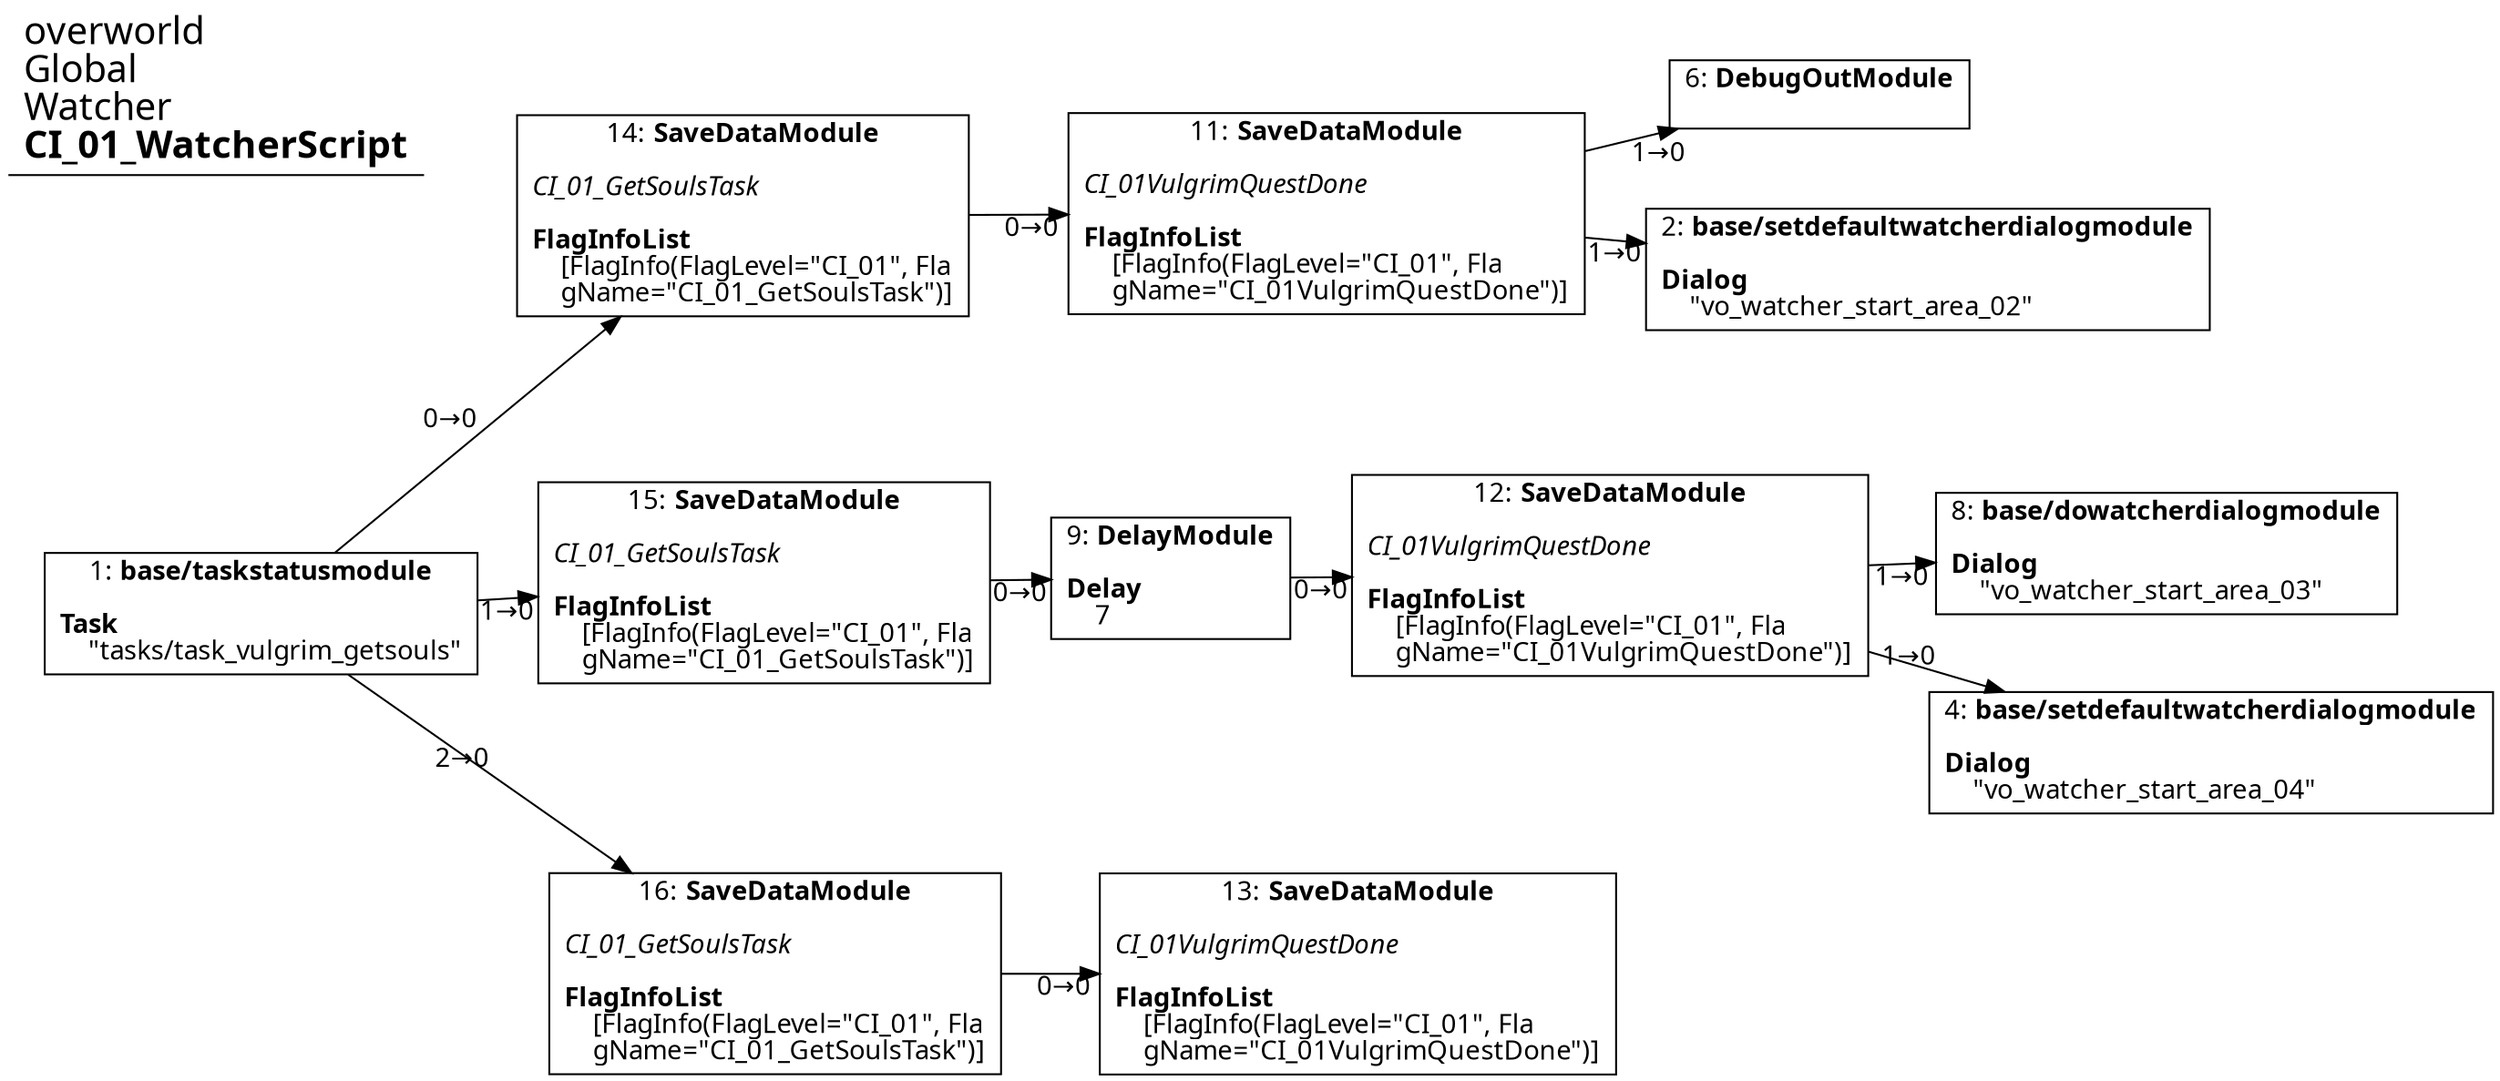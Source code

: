 digraph {
    layout = fdp;
    overlap = prism;
    sep = "+16";
    splines = spline;

    node [ shape = box ];

    graph [ fontname = "Segoe UI" ];
    node [ fontname = "Segoe UI" ];
    edge [ fontname = "Segoe UI" ];

    1 [ label = <1: <b>base/taskstatusmodule</b><br/><br/><b>Task</b><br align="left"/>    &quot;tasks/task_vulgrim_getsouls&quot;<br align="left"/>> ];
    1 [ pos = "0.157,-0.18300001!" ];
    1 -> 14 [ label = "0→0" ];
    1 -> 16 [ label = "2→0" ];
    1 -> 15 [ label = "1→0" ];

    2 [ label = <2: <b>base/setdefaultwatcherdialogmodule</b><br/><br/><b>Dialog</b><br align="left"/>    &quot;vo_watcher_start_area_02&quot;<br align="left"/>> ];
    2 [ pos = "0.88500005,0.004!" ];

    4 [ label = <4: <b>base/setdefaultwatcherdialogmodule</b><br/><br/><b>Dialog</b><br align="left"/>    &quot;vo_watcher_start_area_04&quot;<br align="left"/>> ];
    4 [ pos = "1.0610001,-0.246!" ];

    6 [ label = <6: <b>DebugOutModule</b><br/><br/>> ];
    6 [ pos = "0.88400006,0.091000006!" ];

    8 [ label = <8: <b>base/dowatcherdialogmodule</b><br/><br/><b>Dialog</b><br align="left"/>    &quot;vo_watcher_start_area_03&quot;<br align="left"/>> ];
    8 [ pos = "1.062,-0.15300001!" ];

    9 [ label = <9: <b>DelayModule</b><br/><br/><b>Delay</b><br align="left"/>    7<br align="left"/>> ];
    9 [ pos = "0.62700003,-0.17!" ];
    9 -> 12 [ label = "0→0" ];

    11 [ label = <11: <b>SaveDataModule</b><br/><br/><i>CI_01VulgrimQuestDone<br align="left"/></i><br align="left"/><b>FlagInfoList</b><br align="left"/>    [FlagInfo(FlagLevel=&quot;CI_01&quot;, Fla<br align="left"/>    gName=&quot;CI_01VulgrimQuestDone&quot;)]<br align="left"/>> ];
    11 [ pos = "0.63900006,0.027!" ];
    11 -> 2 [ label = "1→0" ];
    11 -> 6 [ label = "1→0" ];

    12 [ label = <12: <b>SaveDataModule</b><br/><br/><i>CI_01VulgrimQuestDone<br align="left"/></i><br align="left"/><b>FlagInfoList</b><br align="left"/>    [FlagInfo(FlagLevel=&quot;CI_01&quot;, Fla<br align="left"/>    gName=&quot;CI_01VulgrimQuestDone&quot;)]<br align="left"/>> ];
    12 [ pos = "0.814,-0.17!" ];
    12 -> 8 [ label = "1→0" ];
    12 -> 4 [ label = "1→0" ];

    13 [ label = <13: <b>SaveDataModule</b><br/><br/><i>CI_01VulgrimQuestDone<br align="left"/></i><br align="left"/><b>FlagInfoList</b><br align="left"/>    [FlagInfo(FlagLevel=&quot;CI_01&quot;, Fla<br align="left"/>    gName=&quot;CI_01VulgrimQuestDone&quot;)]<br align="left"/>> ];
    13 [ pos = "0.632,-0.37600002!" ];

    14 [ label = <14: <b>SaveDataModule</b><br/><br/><i>CI_01_GetSoulsTask<br align="left"/></i><br align="left"/><b>FlagInfoList</b><br align="left"/>    [FlagInfo(FlagLevel=&quot;CI_01&quot;, Fla<br align="left"/>    gName=&quot;CI_01_GetSoulsTask&quot;)]<br align="left"/>> ];
    14 [ pos = "0.41400003,0.027!" ];
    14 -> 11 [ label = "0→0" ];

    15 [ label = <15: <b>SaveDataModule</b><br/><br/><i>CI_01_GetSoulsTask<br align="left"/></i><br align="left"/><b>FlagInfoList</b><br align="left"/>    [FlagInfo(FlagLevel=&quot;CI_01&quot;, Fla<br align="left"/>    gName=&quot;CI_01_GetSoulsTask&quot;)]<br align="left"/>> ];
    15 [ pos = "0.41200003,-0.17!" ];
    15 -> 9 [ label = "0→0" ];

    16 [ label = <16: <b>SaveDataModule</b><br/><br/><i>CI_01_GetSoulsTask<br align="left"/></i><br align="left"/><b>FlagInfoList</b><br align="left"/>    [FlagInfo(FlagLevel=&quot;CI_01&quot;, Fla<br align="left"/>    gName=&quot;CI_01_GetSoulsTask&quot;)]<br align="left"/>> ];
    16 [ pos = "0.41500002,-0.37600002!" ];
    16 -> 13 [ label = "0→0" ];

    title [ pos = "0.156,0.09200001!" ];
    title [ shape = underline ];
    title [ label = <<font point-size="20">overworld<br align="left"/>Global<br align="left"/>Watcher<br align="left"/><b>CI_01_WatcherScript</b><br align="left"/></font>> ];
}

